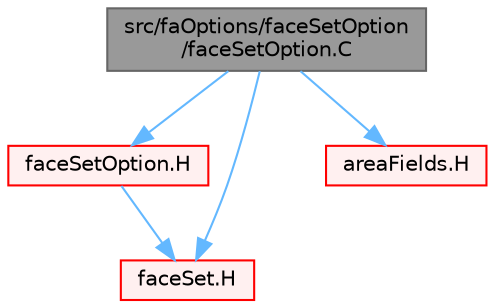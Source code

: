 digraph "src/faOptions/faceSetOption/faceSetOption.C"
{
 // LATEX_PDF_SIZE
  bgcolor="transparent";
  edge [fontname=Helvetica,fontsize=10,labelfontname=Helvetica,labelfontsize=10];
  node [fontname=Helvetica,fontsize=10,shape=box,height=0.2,width=0.4];
  Node1 [id="Node000001",label="src/faOptions/faceSetOption\l/faceSetOption.C",height=0.2,width=0.4,color="gray40", fillcolor="grey60", style="filled", fontcolor="black",tooltip=" "];
  Node1 -> Node2 [id="edge1_Node000001_Node000002",color="steelblue1",style="solid",tooltip=" "];
  Node2 [id="Node000002",label="faceSetOption.H",height=0.2,width=0.4,color="red", fillcolor="#FFF0F0", style="filled",URL="$faceSetOption_8H.html",tooltip=" "];
  Node2 -> Node406 [id="edge2_Node000002_Node000406",color="steelblue1",style="solid",tooltip=" "];
  Node406 [id="Node000406",label="faceSet.H",height=0.2,width=0.4,color="red", fillcolor="#FFF0F0", style="filled",URL="$faceSet_8H.html",tooltip=" "];
  Node1 -> Node406 [id="edge3_Node000001_Node000406",color="steelblue1",style="solid",tooltip=" "];
  Node1 -> Node346 [id="edge4_Node000001_Node000346",color="steelblue1",style="solid",tooltip=" "];
  Node346 [id="Node000346",label="areaFields.H",height=0.2,width=0.4,color="red", fillcolor="#FFF0F0", style="filled",URL="$areaFields_8H.html",tooltip=" "];
}
